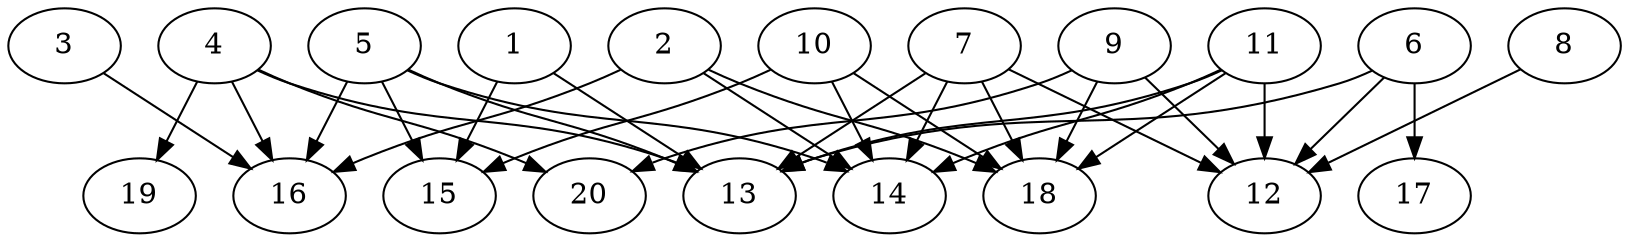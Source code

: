 // DAG automatically generated by daggen at Wed Jul 24 21:26:16 2019
// ./daggen --dot -n 20 --ccr 0.3 --fat 0.8 --regular 0.5 --density 0.5 --mindata 5242880 --maxdata 52428800 
digraph G {
  1 [size="101369173", alpha="0.11", expect_size="30410752"] 
  1 -> 13 [size ="30410752"]
  1 -> 15 [size ="30410752"]
  2 [size="145070080", alpha="0.02", expect_size="43521024"] 
  2 -> 14 [size ="43521024"]
  2 -> 16 [size ="43521024"]
  2 -> 18 [size ="43521024"]
  3 [size="91252053", alpha="0.19", expect_size="27375616"] 
  3 -> 16 [size ="27375616"]
  4 [size="83968000", alpha="0.10", expect_size="25190400"] 
  4 -> 13 [size ="25190400"]
  4 -> 16 [size ="25190400"]
  4 -> 19 [size ="25190400"]
  4 -> 20 [size ="25190400"]
  5 [size="91245227", alpha="0.04", expect_size="27373568"] 
  5 -> 13 [size ="27373568"]
  5 -> 14 [size ="27373568"]
  5 -> 15 [size ="27373568"]
  5 -> 16 [size ="27373568"]
  6 [size="98973013", alpha="0.15", expect_size="29691904"] 
  6 -> 12 [size ="29691904"]
  6 -> 13 [size ="29691904"]
  6 -> 17 [size ="29691904"]
  7 [size="117582507", alpha="0.18", expect_size="35274752"] 
  7 -> 12 [size ="35274752"]
  7 -> 13 [size ="35274752"]
  7 -> 14 [size ="35274752"]
  7 -> 18 [size ="35274752"]
  8 [size="131768320", alpha="0.13", expect_size="39530496"] 
  8 -> 12 [size ="39530496"]
  9 [size="163447467", alpha="0.13", expect_size="49034240"] 
  9 -> 12 [size ="49034240"]
  9 -> 18 [size ="49034240"]
  9 -> 20 [size ="49034240"]
  10 [size="81575253", alpha="0.06", expect_size="24472576"] 
  10 -> 14 [size ="24472576"]
  10 -> 15 [size ="24472576"]
  10 -> 18 [size ="24472576"]
  11 [size="72652800", alpha="0.12", expect_size="21795840"] 
  11 -> 12 [size ="21795840"]
  11 -> 13 [size ="21795840"]
  11 -> 14 [size ="21795840"]
  11 -> 18 [size ="21795840"]
  12 [size="155985920", alpha="0.14", expect_size="46795776"] 
  13 [size="172294827", alpha="0.16", expect_size="51688448"] 
  14 [size="161071787", alpha="0.17", expect_size="48321536"] 
  15 [size="85940907", alpha="0.12", expect_size="25782272"] 
  16 [size="120132267", alpha="0.19", expect_size="36039680"] 
  17 [size="81909760", alpha="0.19", expect_size="24572928"] 
  18 [size="67867307", alpha="0.08", expect_size="20360192"] 
  19 [size="172369920", alpha="0.02", expect_size="51710976"] 
  20 [size="114664107", alpha="0.12", expect_size="34399232"] 
}

